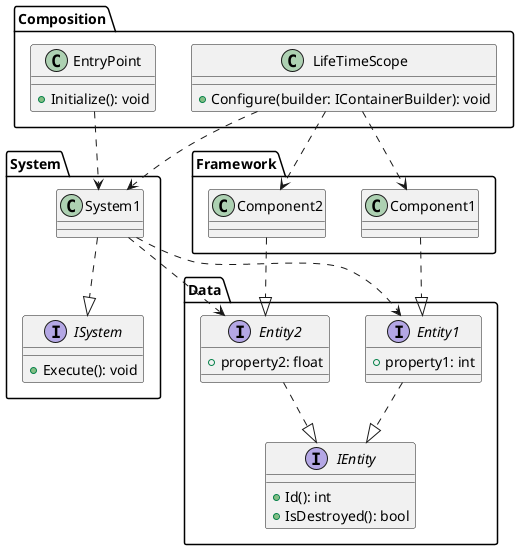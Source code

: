 ﻿@startuml

package Data {
interface IEntity {
    + Id(): int
    + IsDestroyed(): bool
}

interface Entity1 {
    + property1: int
}

interface Entity2 {
    + property2: float
}
}

package System {
interface ISystem {
    + Execute(): void
}

class System1 {}
}

package Composition {
class LifeTimeScope {
    + Configure(builder: IContainerBuilder): void
}

class EntryPoint {
    + Initialize(): void
}
}

package Framework {
class Component1 {}

class Component2 {}
}

Data.Entity1 ..|> Data.IEntity
Data.Entity2 ..|> Data.IEntity

System.System1 ..|> System.ISystem
System.System1 ..> Data.Entity1
System.System1 ..> Data.Entity2

Framework.Component1 ..|> Data.Entity1
Framework.Component2 ..|> Data.Entity2

Composition.LifeTimeScope ..> System.System1
Composition.LifeTimeScope ..> Framework.Component1
Composition.LifeTimeScope ..> Framework.Component2

Composition.EntryPoint ..> System.System1

@enduml